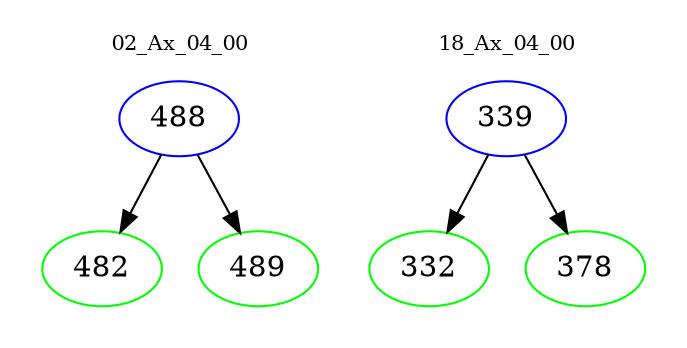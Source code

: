digraph{
subgraph cluster_0 {
color = white
label = "02_Ax_04_00";
fontsize=10;
T0_488 [label="488", color="blue"]
T0_488 -> T0_482 [color="black"]
T0_482 [label="482", color="green"]
T0_488 -> T0_489 [color="black"]
T0_489 [label="489", color="green"]
}
subgraph cluster_1 {
color = white
label = "18_Ax_04_00";
fontsize=10;
T1_339 [label="339", color="blue"]
T1_339 -> T1_332 [color="black"]
T1_332 [label="332", color="green"]
T1_339 -> T1_378 [color="black"]
T1_378 [label="378", color="green"]
}
}
